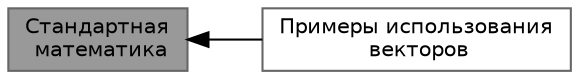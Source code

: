 digraph "Стандартная математика"
{
 // LATEX_PDF_SIZE
  bgcolor="transparent";
  edge [fontname=Helvetica,fontsize=10,labelfontname=Helvetica,labelfontsize=10];
  node [fontname=Helvetica,fontsize=10,shape=box,height=0.2,width=0.4];
  rankdir=LR;
  Node1 [id="Node000001",label="Стандартная\l математика",height=0.2,width=0.4,color="gray40", fillcolor="grey60", style="filled", fontcolor="black",tooltip="Модуль стандартной математики, задачи которого вычисляются на единственном процессоре."];
  Node2 [id="Node000002",label="Примеры использования\l векторов",height=0.2,width=0.4,color="grey40", fillcolor="white", style="filled",URL="$group___vector_usage.html",tooltip=" "];
  Node1->Node2 [shape=plaintext, dir="back", style="solid"];
}
